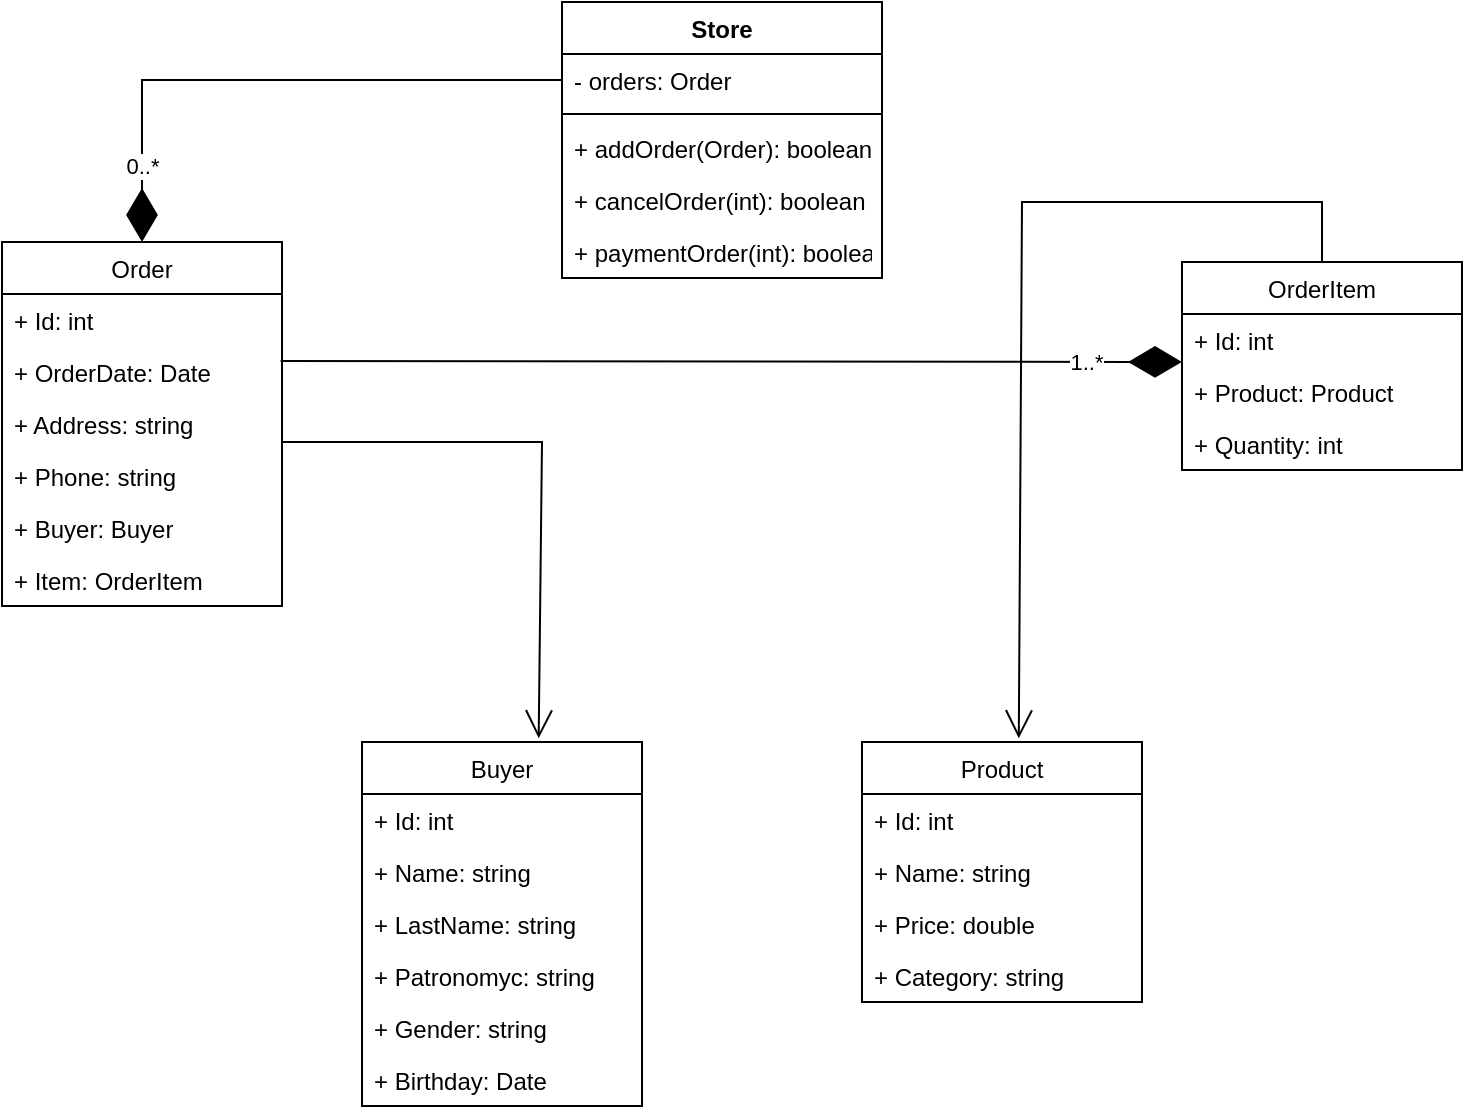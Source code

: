 <mxfile version="20.3.0" type="device"><diagram name="Page-1" id="c4acf3e9-155e-7222-9cf6-157b1a14988f"><mxGraphModel dx="1185" dy="721" grid="1" gridSize="10" guides="1" tooltips="1" connect="1" arrows="1" fold="1" page="1" pageScale="1" pageWidth="850" pageHeight="1100" background="none" math="0" shadow="0"><root><mxCell id="0"/><mxCell id="1" parent="0"/><mxCell id="5AP5BBs2vJwYnVK2HXHz-1" value="Buyer" style="swimlane;fontStyle=0;childLayout=stackLayout;horizontal=1;startSize=26;fillColor=none;horizontalStack=0;resizeParent=1;resizeParentMax=0;resizeLast=0;collapsible=1;marginBottom=0;" vertex="1" parent="1"><mxGeometry x="270" y="390" width="140" height="182" as="geometry"/></mxCell><mxCell id="5AP5BBs2vJwYnVK2HXHz-2" value="+ Id: int" style="text;strokeColor=none;fillColor=none;align=left;verticalAlign=top;spacingLeft=4;spacingRight=4;overflow=hidden;rotatable=0;points=[[0,0.5],[1,0.5]];portConstraint=eastwest;" vertex="1" parent="5AP5BBs2vJwYnVK2HXHz-1"><mxGeometry y="26" width="140" height="26" as="geometry"/></mxCell><mxCell id="5AP5BBs2vJwYnVK2HXHz-3" value="+ Name: string" style="text;strokeColor=none;fillColor=none;align=left;verticalAlign=top;spacingLeft=4;spacingRight=4;overflow=hidden;rotatable=0;points=[[0,0.5],[1,0.5]];portConstraint=eastwest;" vertex="1" parent="5AP5BBs2vJwYnVK2HXHz-1"><mxGeometry y="52" width="140" height="26" as="geometry"/></mxCell><mxCell id="5AP5BBs2vJwYnVK2HXHz-4" value="+ LastName: string" style="text;strokeColor=none;fillColor=none;align=left;verticalAlign=top;spacingLeft=4;spacingRight=4;overflow=hidden;rotatable=0;points=[[0,0.5],[1,0.5]];portConstraint=eastwest;" vertex="1" parent="5AP5BBs2vJwYnVK2HXHz-1"><mxGeometry y="78" width="140" height="26" as="geometry"/></mxCell><mxCell id="5AP5BBs2vJwYnVK2HXHz-5" value="+ Patronomyc: string" style="text;strokeColor=none;fillColor=none;align=left;verticalAlign=top;spacingLeft=4;spacingRight=4;overflow=hidden;rotatable=0;points=[[0,0.5],[1,0.5]];portConstraint=eastwest;" vertex="1" parent="5AP5BBs2vJwYnVK2HXHz-1"><mxGeometry y="104" width="140" height="26" as="geometry"/></mxCell><mxCell id="5AP5BBs2vJwYnVK2HXHz-6" value="+ Gender: string" style="text;strokeColor=none;fillColor=none;align=left;verticalAlign=top;spacingLeft=4;spacingRight=4;overflow=hidden;rotatable=0;points=[[0,0.5],[1,0.5]];portConstraint=eastwest;" vertex="1" parent="5AP5BBs2vJwYnVK2HXHz-1"><mxGeometry y="130" width="140" height="26" as="geometry"/></mxCell><mxCell id="5AP5BBs2vJwYnVK2HXHz-7" value="+ Birthday: Date" style="text;strokeColor=none;fillColor=none;align=left;verticalAlign=top;spacingLeft=4;spacingRight=4;overflow=hidden;rotatable=0;points=[[0,0.5],[1,0.5]];portConstraint=eastwest;" vertex="1" parent="5AP5BBs2vJwYnVK2HXHz-1"><mxGeometry y="156" width="140" height="26" as="geometry"/></mxCell><mxCell id="5AP5BBs2vJwYnVK2HXHz-8" value="Product" style="swimlane;fontStyle=0;childLayout=stackLayout;horizontal=1;startSize=26;fillColor=none;horizontalStack=0;resizeParent=1;resizeParentMax=0;resizeLast=0;collapsible=1;marginBottom=0;" vertex="1" parent="1"><mxGeometry x="520" y="390" width="140" height="130" as="geometry"/></mxCell><mxCell id="5AP5BBs2vJwYnVK2HXHz-9" value="+ Id: int" style="text;strokeColor=none;fillColor=none;align=left;verticalAlign=top;spacingLeft=4;spacingRight=4;overflow=hidden;rotatable=0;points=[[0,0.5],[1,0.5]];portConstraint=eastwest;" vertex="1" parent="5AP5BBs2vJwYnVK2HXHz-8"><mxGeometry y="26" width="140" height="26" as="geometry"/></mxCell><mxCell id="5AP5BBs2vJwYnVK2HXHz-10" value="+ Name: string" style="text;strokeColor=none;fillColor=none;align=left;verticalAlign=top;spacingLeft=4;spacingRight=4;overflow=hidden;rotatable=0;points=[[0,0.5],[1,0.5]];portConstraint=eastwest;" vertex="1" parent="5AP5BBs2vJwYnVK2HXHz-8"><mxGeometry y="52" width="140" height="26" as="geometry"/></mxCell><mxCell id="5AP5BBs2vJwYnVK2HXHz-12" value="+ Price: double" style="text;strokeColor=none;fillColor=none;align=left;verticalAlign=top;spacingLeft=4;spacingRight=4;overflow=hidden;rotatable=0;points=[[0,0.5],[1,0.5]];portConstraint=eastwest;" vertex="1" parent="5AP5BBs2vJwYnVK2HXHz-8"><mxGeometry y="78" width="140" height="26" as="geometry"/></mxCell><mxCell id="5AP5BBs2vJwYnVK2HXHz-11" value="+ Category: string" style="text;strokeColor=none;fillColor=none;align=left;verticalAlign=top;spacingLeft=4;spacingRight=4;overflow=hidden;rotatable=0;points=[[0,0.5],[1,0.5]];portConstraint=eastwest;" vertex="1" parent="5AP5BBs2vJwYnVK2HXHz-8"><mxGeometry y="104" width="140" height="26" as="geometry"/></mxCell><mxCell id="5AP5BBs2vJwYnVK2HXHz-13" value="OrderItem" style="swimlane;fontStyle=0;childLayout=stackLayout;horizontal=1;startSize=26;fillColor=none;horizontalStack=0;resizeParent=1;resizeParentMax=0;resizeLast=0;collapsible=1;marginBottom=0;" vertex="1" parent="1"><mxGeometry x="680" y="150" width="140" height="104" as="geometry"/></mxCell><mxCell id="5AP5BBs2vJwYnVK2HXHz-14" value="+ Id: int" style="text;strokeColor=none;fillColor=none;align=left;verticalAlign=top;spacingLeft=4;spacingRight=4;overflow=hidden;rotatable=0;points=[[0,0.5],[1,0.5]];portConstraint=eastwest;" vertex="1" parent="5AP5BBs2vJwYnVK2HXHz-13"><mxGeometry y="26" width="140" height="26" as="geometry"/></mxCell><mxCell id="5AP5BBs2vJwYnVK2HXHz-15" value="+ Product: Product" style="text;strokeColor=none;fillColor=none;align=left;verticalAlign=top;spacingLeft=4;spacingRight=4;overflow=hidden;rotatable=0;points=[[0,0.5],[1,0.5]];portConstraint=eastwest;" vertex="1" parent="5AP5BBs2vJwYnVK2HXHz-13"><mxGeometry y="52" width="140" height="26" as="geometry"/></mxCell><mxCell id="5AP5BBs2vJwYnVK2HXHz-16" value="+ Quantity: int" style="text;strokeColor=none;fillColor=none;align=left;verticalAlign=top;spacingLeft=4;spacingRight=4;overflow=hidden;rotatable=0;points=[[0,0.5],[1,0.5]];portConstraint=eastwest;" vertex="1" parent="5AP5BBs2vJwYnVK2HXHz-13"><mxGeometry y="78" width="140" height="26" as="geometry"/></mxCell><mxCell id="5AP5BBs2vJwYnVK2HXHz-17" value="Order" style="swimlane;fontStyle=0;childLayout=stackLayout;horizontal=1;startSize=26;fillColor=none;horizontalStack=0;resizeParent=1;resizeParentMax=0;resizeLast=0;collapsible=1;marginBottom=0;" vertex="1" parent="1"><mxGeometry x="90" y="140" width="140" height="182" as="geometry"/></mxCell><mxCell id="5AP5BBs2vJwYnVK2HXHz-18" value="+ Id: int" style="text;strokeColor=none;fillColor=none;align=left;verticalAlign=top;spacingLeft=4;spacingRight=4;overflow=hidden;rotatable=0;points=[[0,0.5],[1,0.5]];portConstraint=eastwest;" vertex="1" parent="5AP5BBs2vJwYnVK2HXHz-17"><mxGeometry y="26" width="140" height="26" as="geometry"/></mxCell><mxCell id="5AP5BBs2vJwYnVK2HXHz-19" value="+ OrderDate: Date" style="text;strokeColor=none;fillColor=none;align=left;verticalAlign=top;spacingLeft=4;spacingRight=4;overflow=hidden;rotatable=0;points=[[0,0.5],[1,0.5]];portConstraint=eastwest;" vertex="1" parent="5AP5BBs2vJwYnVK2HXHz-17"><mxGeometry y="52" width="140" height="26" as="geometry"/></mxCell><mxCell id="5AP5BBs2vJwYnVK2HXHz-20" value="+ Address: string" style="text;strokeColor=none;fillColor=none;align=left;verticalAlign=top;spacingLeft=4;spacingRight=4;overflow=hidden;rotatable=0;points=[[0,0.5],[1,0.5]];portConstraint=eastwest;" vertex="1" parent="5AP5BBs2vJwYnVK2HXHz-17"><mxGeometry y="78" width="140" height="26" as="geometry"/></mxCell><mxCell id="5AP5BBs2vJwYnVK2HXHz-21" value="+ Phone: string" style="text;strokeColor=none;fillColor=none;align=left;verticalAlign=top;spacingLeft=4;spacingRight=4;overflow=hidden;rotatable=0;points=[[0,0.5],[1,0.5]];portConstraint=eastwest;" vertex="1" parent="5AP5BBs2vJwYnVK2HXHz-17"><mxGeometry y="104" width="140" height="26" as="geometry"/></mxCell><mxCell id="5AP5BBs2vJwYnVK2HXHz-22" value="+ Buyer: Buyer" style="text;strokeColor=none;fillColor=none;align=left;verticalAlign=top;spacingLeft=4;spacingRight=4;overflow=hidden;rotatable=0;points=[[0,0.5],[1,0.5]];portConstraint=eastwest;" vertex="1" parent="5AP5BBs2vJwYnVK2HXHz-17"><mxGeometry y="130" width="140" height="26" as="geometry"/></mxCell><mxCell id="5AP5BBs2vJwYnVK2HXHz-23" value="+ Item: OrderItem" style="text;strokeColor=none;fillColor=none;align=left;verticalAlign=top;spacingLeft=4;spacingRight=4;overflow=hidden;rotatable=0;points=[[0,0.5],[1,0.5]];portConstraint=eastwest;" vertex="1" parent="5AP5BBs2vJwYnVK2HXHz-17"><mxGeometry y="156" width="140" height="26" as="geometry"/></mxCell><mxCell id="5AP5BBs2vJwYnVK2HXHz-25" value="" style="endArrow=open;endFill=1;endSize=12;html=1;rounded=0;entryX=0.631;entryY=-0.01;entryDx=0;entryDy=0;entryPerimeter=0;" edge="1" parent="1" target="5AP5BBs2vJwYnVK2HXHz-1"><mxGeometry width="160" relative="1" as="geometry"><mxPoint x="230" y="240" as="sourcePoint"/><mxPoint x="390" y="240" as="targetPoint"/><Array as="points"><mxPoint x="360" y="240"/></Array></mxGeometry></mxCell><mxCell id="5AP5BBs2vJwYnVK2HXHz-29" value="" style="endArrow=open;endFill=1;endSize=12;html=1;rounded=0;exitX=0.5;exitY=0;exitDx=0;exitDy=0;entryX=0.56;entryY=-0.014;entryDx=0;entryDy=0;entryPerimeter=0;" edge="1" parent="1" source="5AP5BBs2vJwYnVK2HXHz-13" target="5AP5BBs2vJwYnVK2HXHz-8"><mxGeometry width="160" relative="1" as="geometry"><mxPoint x="510" y="270" as="sourcePoint"/><mxPoint x="670" y="270" as="targetPoint"/><Array as="points"><mxPoint x="750" y="120"/><mxPoint x="600" y="120"/></Array></mxGeometry></mxCell><mxCell id="5AP5BBs2vJwYnVK2HXHz-30" value="" style="endArrow=diamondThin;endFill=1;endSize=24;html=1;rounded=0;entryX=0;entryY=0.923;entryDx=0;entryDy=0;entryPerimeter=0;exitX=0.995;exitY=0.29;exitDx=0;exitDy=0;exitPerimeter=0;" edge="1" parent="1" source="5AP5BBs2vJwYnVK2HXHz-19" target="5AP5BBs2vJwYnVK2HXHz-14"><mxGeometry width="160" relative="1" as="geometry"><mxPoint x="380" y="201.66" as="sourcePoint"/><mxPoint x="540" y="201.66" as="targetPoint"/></mxGeometry></mxCell><mxCell id="5AP5BBs2vJwYnVK2HXHz-41" value="1..*" style="edgeLabel;html=1;align=center;verticalAlign=middle;resizable=0;points=[];" vertex="1" connectable="0" parent="5AP5BBs2vJwYnVK2HXHz-30"><mxGeometry x="0.786" relative="1" as="geometry"><mxPoint as="offset"/></mxGeometry></mxCell><mxCell id="5AP5BBs2vJwYnVK2HXHz-42" value="Store" style="swimlane;fontStyle=1;align=center;verticalAlign=top;childLayout=stackLayout;horizontal=1;startSize=26;horizontalStack=0;resizeParent=1;resizeParentMax=0;resizeLast=0;collapsible=1;marginBottom=0;" vertex="1" parent="1"><mxGeometry x="370" y="20" width="160" height="138" as="geometry"/></mxCell><mxCell id="5AP5BBs2vJwYnVK2HXHz-43" value="- orders: Order" style="text;strokeColor=none;fillColor=none;align=left;verticalAlign=top;spacingLeft=4;spacingRight=4;overflow=hidden;rotatable=0;points=[[0,0.5],[1,0.5]];portConstraint=eastwest;" vertex="1" parent="5AP5BBs2vJwYnVK2HXHz-42"><mxGeometry y="26" width="160" height="26" as="geometry"/></mxCell><mxCell id="5AP5BBs2vJwYnVK2HXHz-44" value="" style="line;strokeWidth=1;fillColor=none;align=left;verticalAlign=middle;spacingTop=-1;spacingLeft=3;spacingRight=3;rotatable=0;labelPosition=right;points=[];portConstraint=eastwest;strokeColor=inherit;" vertex="1" parent="5AP5BBs2vJwYnVK2HXHz-42"><mxGeometry y="52" width="160" height="8" as="geometry"/></mxCell><mxCell id="5AP5BBs2vJwYnVK2HXHz-45" value="+ addOrder(Order): boolean" style="text;strokeColor=none;fillColor=none;align=left;verticalAlign=top;spacingLeft=4;spacingRight=4;overflow=hidden;rotatable=0;points=[[0,0.5],[1,0.5]];portConstraint=eastwest;" vertex="1" parent="5AP5BBs2vJwYnVK2HXHz-42"><mxGeometry y="60" width="160" height="26" as="geometry"/></mxCell><mxCell id="5AP5BBs2vJwYnVK2HXHz-46" value="+ cancelOrder(int): boolean" style="text;strokeColor=none;fillColor=none;align=left;verticalAlign=top;spacingLeft=4;spacingRight=4;overflow=hidden;rotatable=0;points=[[0,0.5],[1,0.5]];portConstraint=eastwest;" vertex="1" parent="5AP5BBs2vJwYnVK2HXHz-42"><mxGeometry y="86" width="160" height="26" as="geometry"/></mxCell><mxCell id="5AP5BBs2vJwYnVK2HXHz-47" value="+ paymentOrder(int): boolean" style="text;strokeColor=none;fillColor=none;align=left;verticalAlign=top;spacingLeft=4;spacingRight=4;overflow=hidden;rotatable=0;points=[[0,0.5],[1,0.5]];portConstraint=eastwest;" vertex="1" parent="5AP5BBs2vJwYnVK2HXHz-42"><mxGeometry y="112" width="160" height="26" as="geometry"/></mxCell><mxCell id="5AP5BBs2vJwYnVK2HXHz-48" value="" style="endArrow=diamondThin;endFill=1;endSize=24;html=1;rounded=0;entryX=0.5;entryY=0;entryDx=0;entryDy=0;exitX=0;exitY=0.5;exitDx=0;exitDy=0;" edge="1" parent="1" source="5AP5BBs2vJwYnVK2HXHz-43" target="5AP5BBs2vJwYnVK2HXHz-17"><mxGeometry width="160" relative="1" as="geometry"><mxPoint x="190" y="70" as="sourcePoint"/><mxPoint x="350" y="70" as="targetPoint"/><Array as="points"><mxPoint x="160" y="59"/></Array></mxGeometry></mxCell><mxCell id="5AP5BBs2vJwYnVK2HXHz-49" value="0..*" style="edgeLabel;html=1;align=center;verticalAlign=middle;resizable=0;points=[];" vertex="1" connectable="0" parent="5AP5BBs2vJwYnVK2HXHz-48"><mxGeometry x="0.74" relative="1" as="geometry"><mxPoint as="offset"/></mxGeometry></mxCell></root></mxGraphModel></diagram></mxfile>